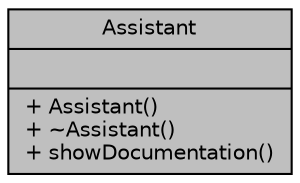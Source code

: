 digraph "Assistant"
{
  edge [fontname="Helvetica",fontsize="10",labelfontname="Helvetica",labelfontsize="10"];
  node [fontname="Helvetica",fontsize="10",shape=record];
  Node1 [label="{Assistant\n||+ Assistant()\l+ ~Assistant()\l+ showDocumentation()\l}",height=0.2,width=0.4,color="black", fillcolor="grey75", style="filled", fontcolor="black"];
}
